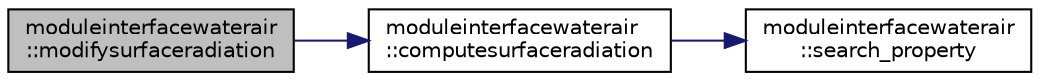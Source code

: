 digraph "moduleinterfacewaterair::modifysurfaceradiation"
{
 // LATEX_PDF_SIZE
  edge [fontname="Helvetica",fontsize="10",labelfontname="Helvetica",labelfontsize="10"];
  node [fontname="Helvetica",fontsize="10",shape=record];
  rankdir="LR";
  Node1 [label="moduleinterfacewaterair\l::modifysurfaceradiation",height=0.2,width=0.4,color="black", fillcolor="grey75", style="filled", fontcolor="black",tooltip=" "];
  Node1 -> Node2 [color="midnightblue",fontsize="10",style="solid",fontname="Helvetica"];
  Node2 [label="moduleinterfacewaterair\l::computesurfaceradiation",height=0.2,width=0.4,color="black", fillcolor="white", style="filled",URL="$namespacemoduleinterfacewaterair.html#ac9ef1ef38af46f9428d5e550057e60b9",tooltip=" "];
  Node2 -> Node3 [color="midnightblue",fontsize="10",style="solid",fontname="Helvetica"];
  Node3 [label="moduleinterfacewaterair\l::search_property",height=0.2,width=0.4,color="black", fillcolor="white", style="filled",URL="$namespacemoduleinterfacewaterair.html#abba77353f44ae39342d577e54d38ad95",tooltip=" "];
}
